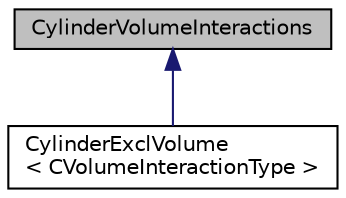 digraph "CylinderVolumeInteractions"
{
 // INTERACTIVE_SVG=YES
  edge [fontname="Helvetica",fontsize="10",labelfontname="Helvetica",labelfontsize="10"];
  node [fontname="Helvetica",fontsize="10",shape=record];
  Node0 [label="CylinderVolumeInteractions",height=0.2,width=0.4,color="black", fillcolor="grey75", style="filled", fontcolor="black"];
  Node0 -> Node1 [dir="back",color="midnightblue",fontsize="10",style="solid",fontname="Helvetica"];
  Node1 [label="CylinderExclVolume\l\< CVolumeInteractionType \>",height=0.2,width=0.4,color="black", fillcolor="white", style="filled",URL="$classCylinderExclVolume.html",tooltip="Represents an excuded volume interaction between two Cylinders. "];
}
